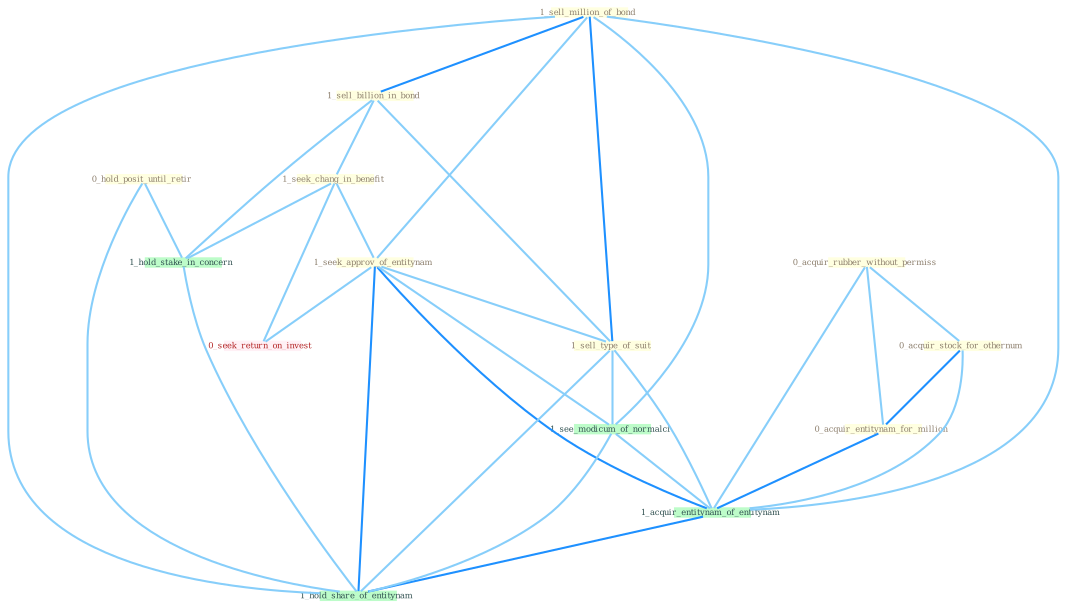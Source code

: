 Graph G{ 
    node
    [shape=polygon,style=filled,width=.5,height=.06,color="#BDFCC9",fixedsize=true,fontsize=4,
    fontcolor="#2f4f4f"];
    {node
    [color="#ffffe0", fontcolor="#8b7d6b"] "0_acquir_rubber_without_permiss " "1_sell_million_of_bond " "1_sell_billion_in_bond " "0_hold_posit_until_retir " "1_seek_chang_in_benefit " "1_seek_approv_of_entitynam " "0_acquir_stock_for_othernum " "0_acquir_entitynam_for_million " "1_sell_type_of_suit "}
{node [color="#fff0f5", fontcolor="#b22222"] "0_seek_return_on_invest "}
edge [color="#B0E2FF"];

	"0_acquir_rubber_without_permiss " -- "0_acquir_stock_for_othernum " [w="1", color="#87cefa" ];
	"0_acquir_rubber_without_permiss " -- "0_acquir_entitynam_for_million " [w="1", color="#87cefa" ];
	"0_acquir_rubber_without_permiss " -- "1_acquir_entitynam_of_entitynam " [w="1", color="#87cefa" ];
	"1_sell_million_of_bond " -- "1_sell_billion_in_bond " [w="2", color="#1e90ff" , len=0.8];
	"1_sell_million_of_bond " -- "1_seek_approv_of_entitynam " [w="1", color="#87cefa" ];
	"1_sell_million_of_bond " -- "1_sell_type_of_suit " [w="2", color="#1e90ff" , len=0.8];
	"1_sell_million_of_bond " -- "1_see_modicum_of_normalci " [w="1", color="#87cefa" ];
	"1_sell_million_of_bond " -- "1_acquir_entitynam_of_entitynam " [w="1", color="#87cefa" ];
	"1_sell_million_of_bond " -- "1_hold_share_of_entitynam " [w="1", color="#87cefa" ];
	"1_sell_billion_in_bond " -- "1_seek_chang_in_benefit " [w="1", color="#87cefa" ];
	"1_sell_billion_in_bond " -- "1_sell_type_of_suit " [w="1", color="#87cefa" ];
	"1_sell_billion_in_bond " -- "1_hold_stake_in_concern " [w="1", color="#87cefa" ];
	"0_hold_posit_until_retir " -- "1_hold_stake_in_concern " [w="1", color="#87cefa" ];
	"0_hold_posit_until_retir " -- "1_hold_share_of_entitynam " [w="1", color="#87cefa" ];
	"1_seek_chang_in_benefit " -- "1_seek_approv_of_entitynam " [w="1", color="#87cefa" ];
	"1_seek_chang_in_benefit " -- "1_hold_stake_in_concern " [w="1", color="#87cefa" ];
	"1_seek_chang_in_benefit " -- "0_seek_return_on_invest " [w="1", color="#87cefa" ];
	"1_seek_approv_of_entitynam " -- "1_sell_type_of_suit " [w="1", color="#87cefa" ];
	"1_seek_approv_of_entitynam " -- "0_seek_return_on_invest " [w="1", color="#87cefa" ];
	"1_seek_approv_of_entitynam " -- "1_see_modicum_of_normalci " [w="1", color="#87cefa" ];
	"1_seek_approv_of_entitynam " -- "1_acquir_entitynam_of_entitynam " [w="2", color="#1e90ff" , len=0.8];
	"1_seek_approv_of_entitynam " -- "1_hold_share_of_entitynam " [w="2", color="#1e90ff" , len=0.8];
	"0_acquir_stock_for_othernum " -- "0_acquir_entitynam_for_million " [w="2", color="#1e90ff" , len=0.8];
	"0_acquir_stock_for_othernum " -- "1_acquir_entitynam_of_entitynam " [w="1", color="#87cefa" ];
	"0_acquir_entitynam_for_million " -- "1_acquir_entitynam_of_entitynam " [w="2", color="#1e90ff" , len=0.8];
	"1_sell_type_of_suit " -- "1_see_modicum_of_normalci " [w="1", color="#87cefa" ];
	"1_sell_type_of_suit " -- "1_acquir_entitynam_of_entitynam " [w="1", color="#87cefa" ];
	"1_sell_type_of_suit " -- "1_hold_share_of_entitynam " [w="1", color="#87cefa" ];
	"1_hold_stake_in_concern " -- "1_hold_share_of_entitynam " [w="1", color="#87cefa" ];
	"1_see_modicum_of_normalci " -- "1_acquir_entitynam_of_entitynam " [w="1", color="#87cefa" ];
	"1_see_modicum_of_normalci " -- "1_hold_share_of_entitynam " [w="1", color="#87cefa" ];
	"1_acquir_entitynam_of_entitynam " -- "1_hold_share_of_entitynam " [w="2", color="#1e90ff" , len=0.8];
}